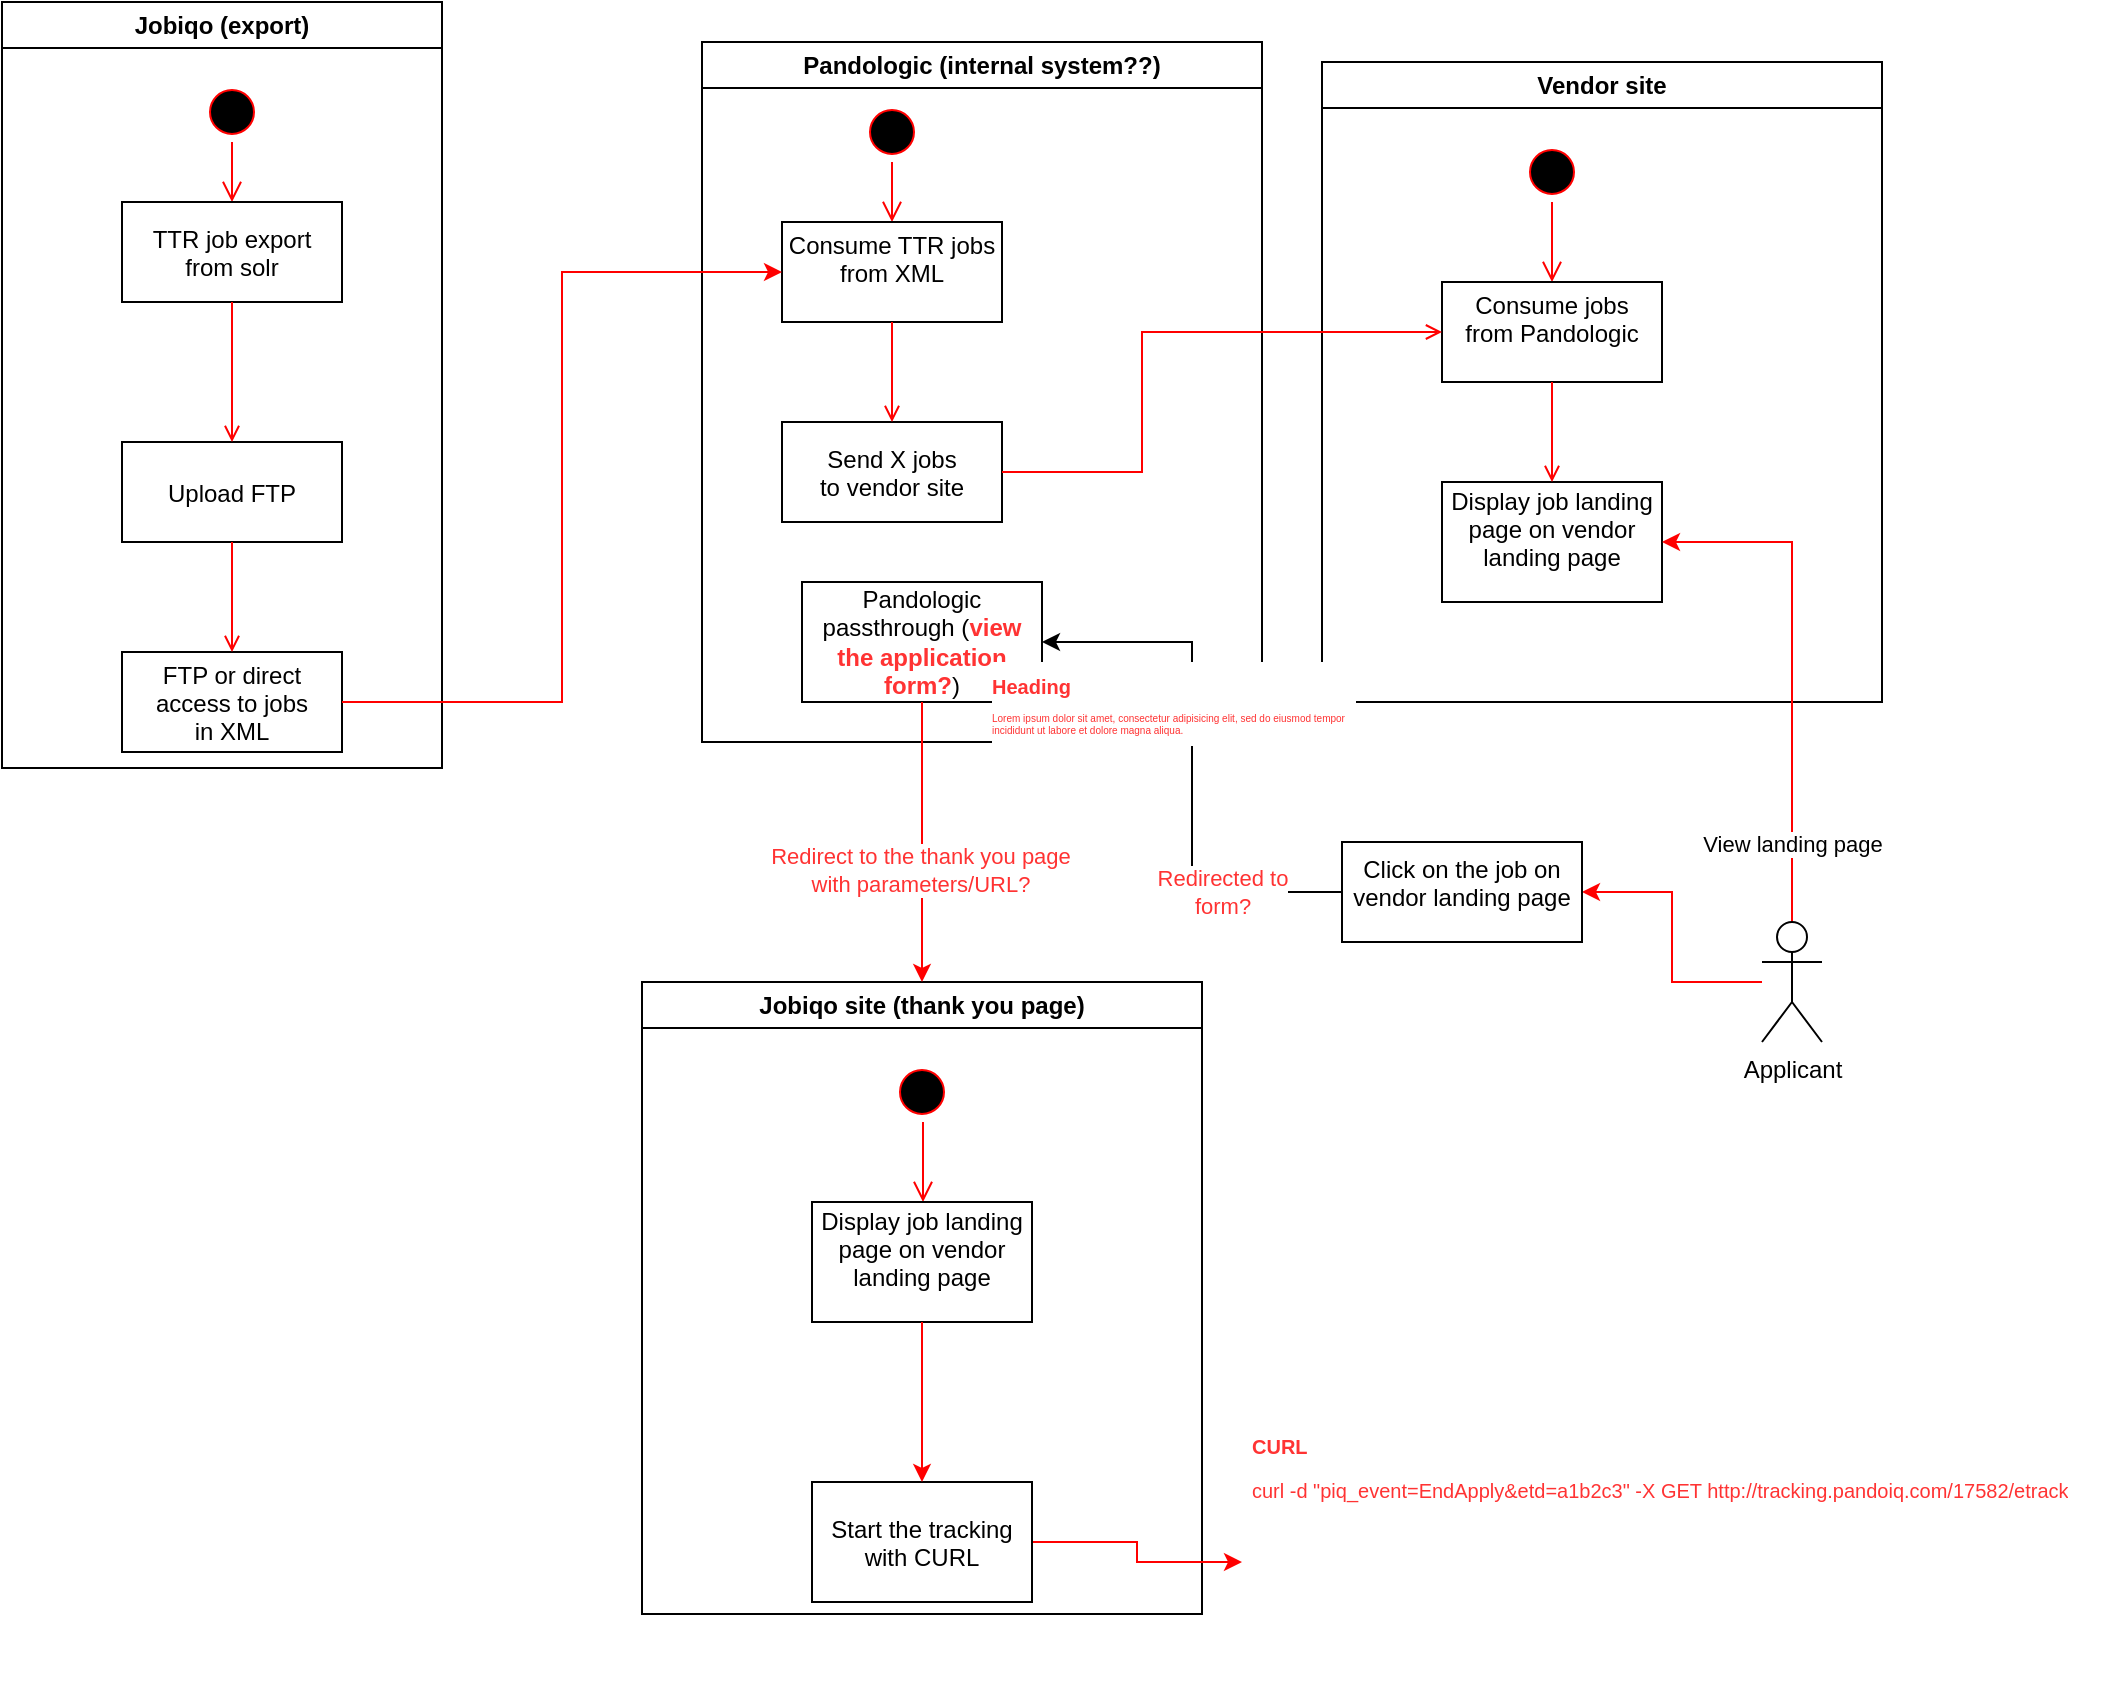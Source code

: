 <mxfile version="15.8.3" type="github">
  <diagram name="Page-1" id="e7e014a7-5840-1c2e-5031-d8a46d1fe8dd">
    <mxGraphModel dx="1718" dy="959" grid="1" gridSize="10" guides="1" tooltips="1" connect="1" arrows="1" fold="1" page="1" pageScale="1" pageWidth="1169" pageHeight="826" background="none" math="0" shadow="0">
      <root>
        <mxCell id="0" />
        <mxCell id="1" parent="0" />
        <mxCell id="2" value="Jobiqo (export)" style="swimlane;whiteSpace=wrap" parent="1" vertex="1">
          <mxGeometry x="30" y="30" width="220" height="383" as="geometry" />
        </mxCell>
        <mxCell id="5" value="" style="ellipse;shape=startState;fillColor=#000000;strokeColor=#ff0000;" parent="2" vertex="1">
          <mxGeometry x="100" y="40" width="30" height="30" as="geometry" />
        </mxCell>
        <mxCell id="6" value="" style="edgeStyle=elbowEdgeStyle;elbow=horizontal;verticalAlign=bottom;endArrow=open;endSize=8;strokeColor=#FF0000;endFill=1;rounded=0" parent="2" source="5" target="7" edge="1">
          <mxGeometry x="100" y="40" as="geometry">
            <mxPoint x="115" y="110" as="targetPoint" />
          </mxGeometry>
        </mxCell>
        <mxCell id="7" value="TTR job export&#xa;from solr" style="" parent="2" vertex="1">
          <mxGeometry x="60" y="100" width="110" height="50" as="geometry" />
        </mxCell>
        <mxCell id="8" value="Upload FTP" style="" parent="2" vertex="1">
          <mxGeometry x="60" y="220" width="110" height="50" as="geometry" />
        </mxCell>
        <mxCell id="9" value="" style="endArrow=open;strokeColor=#FF0000;endFill=1;rounded=0" parent="2" source="7" target="8" edge="1">
          <mxGeometry relative="1" as="geometry" />
        </mxCell>
        <mxCell id="10" value="FTP or direct &#xa;access to jobs &#xa;in XML" style="" parent="2" vertex="1">
          <mxGeometry x="60" y="325" width="110" height="50" as="geometry" />
        </mxCell>
        <mxCell id="11" value="" style="endArrow=open;strokeColor=#FF0000;endFill=1;rounded=0" parent="2" source="8" target="10" edge="1">
          <mxGeometry relative="1" as="geometry" />
        </mxCell>
        <mxCell id="3" value="Pandologic (internal system??)" style="swimlane;whiteSpace=wrap" parent="1" vertex="1">
          <mxGeometry x="380" y="50" width="280" height="350" as="geometry" />
        </mxCell>
        <mxCell id="13" value="" style="ellipse;shape=startState;fillColor=#000000;strokeColor=#ff0000;" parent="3" vertex="1">
          <mxGeometry x="80" y="30" width="30" height="30" as="geometry" />
        </mxCell>
        <mxCell id="14" value="" style="edgeStyle=elbowEdgeStyle;elbow=horizontal;verticalAlign=bottom;endArrow=open;endSize=8;strokeColor=#FF0000;endFill=1;rounded=0" parent="3" source="13" target="15" edge="1">
          <mxGeometry x="40" y="20" as="geometry">
            <mxPoint x="55" y="90" as="targetPoint" />
          </mxGeometry>
        </mxCell>
        <mxCell id="15" value="Consume TTR jobs&#xa; from XML&#xa;" style="" parent="3" vertex="1">
          <mxGeometry x="40" y="90" width="110" height="50" as="geometry" />
        </mxCell>
        <mxCell id="16" value="Send X jobs &#xa;to vendor site" style="" parent="3" vertex="1">
          <mxGeometry x="40" y="190" width="110" height="50" as="geometry" />
        </mxCell>
        <mxCell id="17" value="" style="endArrow=open;strokeColor=#FF0000;endFill=1;rounded=0" parent="3" source="15" target="16" edge="1">
          <mxGeometry relative="1" as="geometry" />
        </mxCell>
        <mxCell id="ttU9FZBGVBVysi99e_SV-63" value="Pandologic passthrough (&lt;font color=&quot;#FF3333&quot;&gt;&lt;b&gt;view the application form?&lt;/b&gt;&lt;/font&gt;)" style="whiteSpace=wrap;html=1;labelBackgroundColor=default;strokeWidth=1;fillColor=default;" vertex="1" parent="3">
          <mxGeometry x="50" y="270" width="120" height="60" as="geometry" />
        </mxCell>
        <mxCell id="ttU9FZBGVBVysi99e_SV-43" style="edgeStyle=orthogonalEdgeStyle;rounded=0;orthogonalLoop=1;jettySize=auto;html=1;entryX=0;entryY=0.5;entryDx=0;entryDy=0;fontColor=#FF3333;fillColor=#fa6800;strokeColor=#FF0000;" edge="1" parent="1" source="10" target="15">
          <mxGeometry relative="1" as="geometry" />
        </mxCell>
        <mxCell id="ttU9FZBGVBVysi99e_SV-44" value="Vendor site" style="swimlane;whiteSpace=wrap" vertex="1" parent="1">
          <mxGeometry x="690" y="60" width="280" height="320" as="geometry" />
        </mxCell>
        <mxCell id="ttU9FZBGVBVysi99e_SV-45" value="" style="ellipse;shape=startState;fillColor=#000000;strokeColor=#ff0000;" vertex="1" parent="ttU9FZBGVBVysi99e_SV-44">
          <mxGeometry x="100" y="40" width="30" height="30" as="geometry" />
        </mxCell>
        <mxCell id="ttU9FZBGVBVysi99e_SV-46" value="" style="edgeStyle=elbowEdgeStyle;elbow=horizontal;verticalAlign=bottom;endArrow=open;endSize=8;strokeColor=#FF0000;endFill=1;rounded=0" edge="1" parent="ttU9FZBGVBVysi99e_SV-44" source="ttU9FZBGVBVysi99e_SV-45" target="ttU9FZBGVBVysi99e_SV-47">
          <mxGeometry x="100" y="40" as="geometry">
            <mxPoint x="115" y="110" as="targetPoint" />
          </mxGeometry>
        </mxCell>
        <mxCell id="ttU9FZBGVBVysi99e_SV-47" value="Consume jobs&#xa;from Pandologic&#xa;" style="" vertex="1" parent="ttU9FZBGVBVysi99e_SV-44">
          <mxGeometry x="60" y="110" width="110" height="50" as="geometry" />
        </mxCell>
        <mxCell id="ttU9FZBGVBVysi99e_SV-48" value="Display job landing&#xa;page on vendor&#xa;landing page&#xa;" style="" vertex="1" parent="ttU9FZBGVBVysi99e_SV-44">
          <mxGeometry x="60" y="210" width="110" height="60" as="geometry" />
        </mxCell>
        <mxCell id="ttU9FZBGVBVysi99e_SV-49" value="" style="endArrow=open;strokeColor=#FF0000;endFill=1;rounded=0" edge="1" parent="ttU9FZBGVBVysi99e_SV-44" source="ttU9FZBGVBVysi99e_SV-47" target="ttU9FZBGVBVysi99e_SV-48">
          <mxGeometry relative="1" as="geometry" />
        </mxCell>
        <mxCell id="19" value="" style="endArrow=open;strokeColor=#FF0000;endFill=1;rounded=0" parent="1" source="16" target="ttU9FZBGVBVysi99e_SV-47" edge="1">
          <mxGeometry relative="1" as="geometry">
            <mxPoint x="425" y="395" as="targetPoint" />
            <Array as="points">
              <mxPoint x="600" y="265" />
              <mxPoint x="600" y="195" />
            </Array>
          </mxGeometry>
        </mxCell>
        <mxCell id="ttU9FZBGVBVysi99e_SV-54" value="" style="edgeStyle=orthogonalEdgeStyle;rounded=0;orthogonalLoop=1;jettySize=auto;html=1;strokeColor=#FF0000;" edge="1" parent="1" source="ttU9FZBGVBVysi99e_SV-52" target="ttU9FZBGVBVysi99e_SV-53">
          <mxGeometry relative="1" as="geometry" />
        </mxCell>
        <mxCell id="ttU9FZBGVBVysi99e_SV-61" style="edgeStyle=orthogonalEdgeStyle;rounded=0;orthogonalLoop=1;jettySize=auto;html=1;entryX=1;entryY=0.5;entryDx=0;entryDy=0;strokeColor=#FF0000;" edge="1" parent="1" source="ttU9FZBGVBVysi99e_SV-52" target="ttU9FZBGVBVysi99e_SV-48">
          <mxGeometry relative="1" as="geometry">
            <Array as="points">
              <mxPoint x="925" y="300" />
            </Array>
          </mxGeometry>
        </mxCell>
        <mxCell id="ttU9FZBGVBVysi99e_SV-62" value="View landing page" style="edgeLabel;html=1;align=center;verticalAlign=middle;resizable=0;points=[];" vertex="1" connectable="0" parent="ttU9FZBGVBVysi99e_SV-61">
          <mxGeometry x="-0.441" y="2" relative="1" as="geometry">
            <mxPoint x="2" y="32" as="offset" />
          </mxGeometry>
        </mxCell>
        <mxCell id="ttU9FZBGVBVysi99e_SV-52" value="Applicant" style="shape=umlActor;verticalLabelPosition=bottom;verticalAlign=top;html=1;outlineConnect=0;fillColor=default;strokeWidth=1;labelBackgroundColor=default;" vertex="1" parent="1">
          <mxGeometry x="910" y="490" width="30" height="60" as="geometry" />
        </mxCell>
        <mxCell id="ttU9FZBGVBVysi99e_SV-64" style="edgeStyle=orthogonalEdgeStyle;rounded=0;orthogonalLoop=1;jettySize=auto;html=1;entryX=1;entryY=0.5;entryDx=0;entryDy=0;fontColor=#FF3333;" edge="1" parent="1" source="ttU9FZBGVBVysi99e_SV-53" target="ttU9FZBGVBVysi99e_SV-63">
          <mxGeometry relative="1" as="geometry" />
        </mxCell>
        <mxCell id="ttU9FZBGVBVysi99e_SV-65" value="Redirected to&lt;br&gt;form?" style="edgeLabel;html=1;align=center;verticalAlign=middle;resizable=0;points=[];fontColor=#FF3333;" vertex="1" connectable="0" parent="ttU9FZBGVBVysi99e_SV-64">
          <mxGeometry x="-0.499" y="4" relative="1" as="geometry">
            <mxPoint x="9" y="-4" as="offset" />
          </mxGeometry>
        </mxCell>
        <mxCell id="ttU9FZBGVBVysi99e_SV-53" value="Click on the job on vendor landing page" style="whiteSpace=wrap;html=1;verticalAlign=top;" vertex="1" parent="1">
          <mxGeometry x="700" y="450" width="120" height="50" as="geometry" />
        </mxCell>
        <mxCell id="ttU9FZBGVBVysi99e_SV-55" value="Jobiqo site (thank you page)" style="swimlane;whiteSpace=wrap" vertex="1" parent="1">
          <mxGeometry x="350" y="520" width="280" height="316" as="geometry" />
        </mxCell>
        <mxCell id="ttU9FZBGVBVysi99e_SV-56" value="" style="ellipse;shape=startState;fillColor=#000000;strokeColor=#ff0000;" vertex="1" parent="ttU9FZBGVBVysi99e_SV-55">
          <mxGeometry x="125" y="40" width="30" height="30" as="geometry" />
        </mxCell>
        <mxCell id="ttU9FZBGVBVysi99e_SV-57" value="" style="edgeStyle=elbowEdgeStyle;elbow=horizontal;verticalAlign=bottom;endArrow=open;endSize=8;strokeColor=#FF0000;endFill=1;rounded=0" edge="1" parent="ttU9FZBGVBVysi99e_SV-55" source="ttU9FZBGVBVysi99e_SV-56">
          <mxGeometry x="100" y="40" as="geometry">
            <mxPoint x="140.333" y="110" as="targetPoint" />
          </mxGeometry>
        </mxCell>
        <mxCell id="ttU9FZBGVBVysi99e_SV-59" value="Display job landing&#xa;page on vendor&#xa;landing page&#xa;" style="" vertex="1" parent="ttU9FZBGVBVysi99e_SV-55">
          <mxGeometry x="85" y="110" width="110" height="60" as="geometry" />
        </mxCell>
        <mxCell id="ttU9FZBGVBVysi99e_SV-60" value="" style="endArrow=open;strokeColor=#FF0000;endFill=1;rounded=0" edge="1" parent="ttU9FZBGVBVysi99e_SV-55" target="ttU9FZBGVBVysi99e_SV-59">
          <mxGeometry relative="1" as="geometry">
            <mxPoint x="140" y="170" as="sourcePoint" />
          </mxGeometry>
        </mxCell>
        <mxCell id="ttU9FZBGVBVysi99e_SV-66" style="edgeStyle=orthogonalEdgeStyle;rounded=0;orthogonalLoop=1;jettySize=auto;html=1;fontColor=#FF3333;strokeColor=#FF0000;" edge="1" parent="1" source="ttU9FZBGVBVysi99e_SV-63" target="ttU9FZBGVBVysi99e_SV-55">
          <mxGeometry relative="1" as="geometry" />
        </mxCell>
        <mxCell id="ttU9FZBGVBVysi99e_SV-67" value="Redirect to the thank you page&lt;br&gt;with parameters/URL?" style="edgeLabel;html=1;align=center;verticalAlign=middle;resizable=0;points=[];fontColor=#FF3333;" vertex="1" connectable="0" parent="ttU9FZBGVBVysi99e_SV-66">
          <mxGeometry x="0.195" y="-2" relative="1" as="geometry">
            <mxPoint x="1" as="offset" />
          </mxGeometry>
        </mxCell>
        <mxCell id="ttU9FZBGVBVysi99e_SV-73" style="edgeStyle=orthogonalEdgeStyle;rounded=0;orthogonalLoop=1;jettySize=auto;html=1;fontSize=10;fontColor=#FF3333;strokeColor=#FF0000;" edge="1" parent="1" source="ttU9FZBGVBVysi99e_SV-69" target="ttU9FZBGVBVysi99e_SV-72">
          <mxGeometry relative="1" as="geometry" />
        </mxCell>
        <mxCell id="ttU9FZBGVBVysi99e_SV-69" value="Start the tracking&#xa;with CURL" style="" vertex="1" parent="1">
          <mxGeometry x="435" y="770" width="110" height="60" as="geometry" />
        </mxCell>
        <mxCell id="ttU9FZBGVBVysi99e_SV-70" value="" style="edgeStyle=orthogonalEdgeStyle;rounded=0;orthogonalLoop=1;jettySize=auto;html=1;fontSize=5;fontColor=#FF3333;strokeColor=#FF0000;" edge="1" parent="1" source="ttU9FZBGVBVysi99e_SV-59" target="ttU9FZBGVBVysi99e_SV-69">
          <mxGeometry relative="1" as="geometry" />
        </mxCell>
        <mxCell id="ttU9FZBGVBVysi99e_SV-71" value="&lt;h1&gt;Heading&lt;/h1&gt;&lt;p&gt;Lorem ipsum dolor sit amet, consectetur adipisicing elit, sed do eiusmod tempor incididunt ut labore et dolore magna aliqua.&lt;/p&gt;" style="text;html=1;strokeColor=none;fillColor=none;spacing=5;spacingTop=-20;whiteSpace=wrap;overflow=hidden;rounded=0;labelBackgroundColor=default;fontSize=5;fontColor=#FF3333;" vertex="1" parent="1">
          <mxGeometry x="520" y="370" width="190" height="120" as="geometry" />
        </mxCell>
        <mxCell id="ttU9FZBGVBVysi99e_SV-72" value="&lt;h1 style=&quot;font-size: 10px;&quot;&gt;CURL&lt;/h1&gt;&lt;p style=&quot;font-size: 10px;&quot;&gt;curl -d &quot;piq_event=EndApply&amp;amp;etd=a1b2c3&quot; -X GET http://tracking.pandoiq.com/17582/etrack&lt;br style=&quot;font-size: 10px;&quot;&gt;&lt;br style=&quot;font-size: 10px;&quot;&gt;&lt;/p&gt;" style="text;html=1;strokeColor=none;fillColor=none;spacing=5;spacingTop=-20;whiteSpace=wrap;overflow=hidden;rounded=0;labelBackgroundColor=default;fontSize=10;fontColor=#FF3333;" vertex="1" parent="1">
          <mxGeometry x="650" y="750" width="440" height="120" as="geometry" />
        </mxCell>
      </root>
    </mxGraphModel>
  </diagram>
</mxfile>
